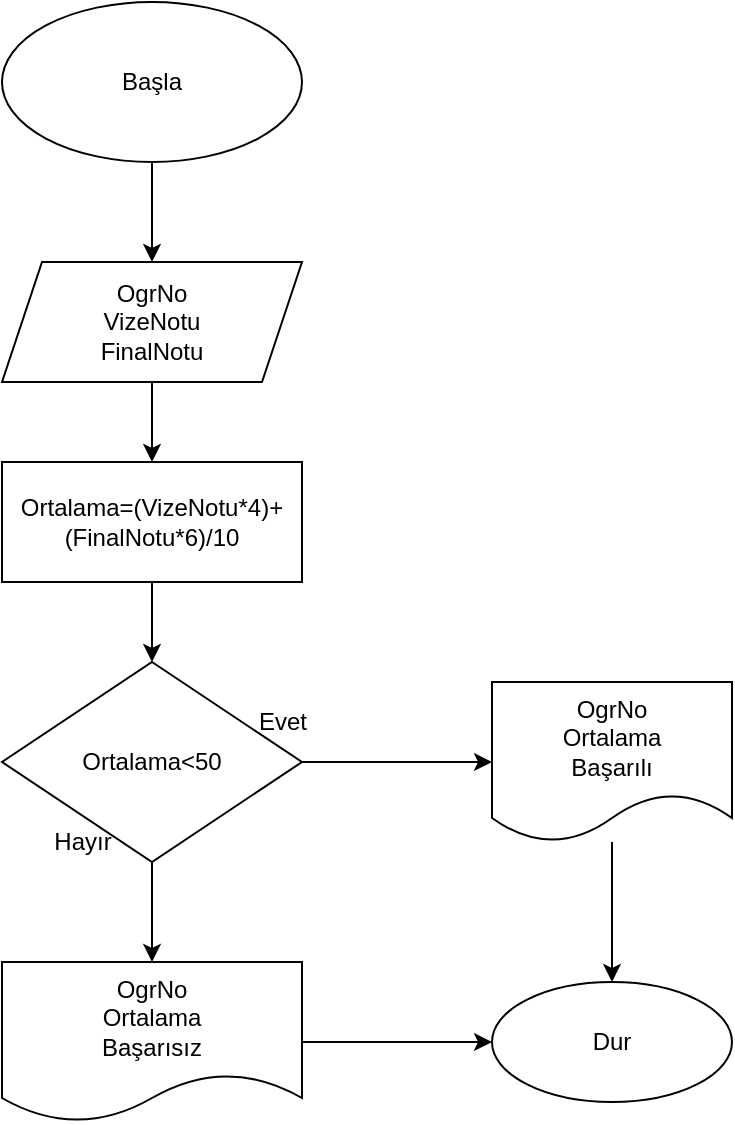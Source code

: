 <mxfile version="15.4.0" type="device"><diagram id="VLRQklnxRtlxInKubhvC" name="Sayfa -1"><mxGraphModel dx="1264" dy="584" grid="1" gridSize="10" guides="1" tooltips="1" connect="1" arrows="1" fold="1" page="1" pageScale="1" pageWidth="1169" pageHeight="827" math="0" shadow="0"><root><mxCell id="0"/><mxCell id="1" parent="0"/><mxCell id="Rpk6050GPqBz68bOd_-f-3" value="" style="edgeStyle=orthogonalEdgeStyle;rounded=0;orthogonalLoop=1;jettySize=auto;html=1;" edge="1" parent="1" source="Rpk6050GPqBz68bOd_-f-1" target="Rpk6050GPqBz68bOd_-f-2"><mxGeometry relative="1" as="geometry"/></mxCell><mxCell id="Rpk6050GPqBz68bOd_-f-1" value="Başla" style="ellipse;whiteSpace=wrap;html=1;" vertex="1" parent="1"><mxGeometry x="300" width="150" height="80" as="geometry"/></mxCell><mxCell id="Rpk6050GPqBz68bOd_-f-5" value="" style="edgeStyle=orthogonalEdgeStyle;rounded=0;orthogonalLoop=1;jettySize=auto;html=1;" edge="1" parent="1" source="Rpk6050GPqBz68bOd_-f-2" target="Rpk6050GPqBz68bOd_-f-4"><mxGeometry relative="1" as="geometry"/></mxCell><mxCell id="Rpk6050GPqBz68bOd_-f-2" value="OgrNo&lt;br&gt;VizeNotu&lt;br&gt;FinalNotu" style="shape=parallelogram;perimeter=parallelogramPerimeter;whiteSpace=wrap;html=1;fixedSize=1;" vertex="1" parent="1"><mxGeometry x="300" y="130" width="150" height="60" as="geometry"/></mxCell><mxCell id="Rpk6050GPqBz68bOd_-f-7" value="" style="edgeStyle=orthogonalEdgeStyle;rounded=0;orthogonalLoop=1;jettySize=auto;html=1;" edge="1" parent="1" source="Rpk6050GPqBz68bOd_-f-4" target="Rpk6050GPqBz68bOd_-f-6"><mxGeometry relative="1" as="geometry"/></mxCell><mxCell id="Rpk6050GPqBz68bOd_-f-4" value="Ortalama=(VizeNotu*4)+(FinalNotu*6)/10" style="whiteSpace=wrap;html=1;" vertex="1" parent="1"><mxGeometry x="300" y="230" width="150" height="60" as="geometry"/></mxCell><mxCell id="Rpk6050GPqBz68bOd_-f-9" value="" style="edgeStyle=orthogonalEdgeStyle;rounded=0;orthogonalLoop=1;jettySize=auto;html=1;" edge="1" parent="1" source="Rpk6050GPqBz68bOd_-f-6" target="Rpk6050GPqBz68bOd_-f-8"><mxGeometry relative="1" as="geometry"/></mxCell><mxCell id="Rpk6050GPqBz68bOd_-f-13" value="" style="edgeStyle=orthogonalEdgeStyle;rounded=0;orthogonalLoop=1;jettySize=auto;html=1;" edge="1" parent="1" source="Rpk6050GPqBz68bOd_-f-6" target="Rpk6050GPqBz68bOd_-f-12"><mxGeometry relative="1" as="geometry"/></mxCell><mxCell id="Rpk6050GPqBz68bOd_-f-6" value="Ortalama&amp;lt;50" style="rhombus;whiteSpace=wrap;html=1;" vertex="1" parent="1"><mxGeometry x="300" y="330" width="150" height="100" as="geometry"/></mxCell><mxCell id="Rpk6050GPqBz68bOd_-f-15" value="" style="edgeStyle=orthogonalEdgeStyle;rounded=0;orthogonalLoop=1;jettySize=auto;html=1;" edge="1" parent="1" source="Rpk6050GPqBz68bOd_-f-8" target="Rpk6050GPqBz68bOd_-f-14"><mxGeometry relative="1" as="geometry"/></mxCell><mxCell id="Rpk6050GPqBz68bOd_-f-8" value="OgrNo&lt;br&gt;Ortalama&lt;br&gt;Başarılı" style="shape=document;whiteSpace=wrap;html=1;boundedLbl=1;" vertex="1" parent="1"><mxGeometry x="545" y="340" width="120" height="80" as="geometry"/></mxCell><mxCell id="Rpk6050GPqBz68bOd_-f-10" value="Evet" style="text;html=1;align=center;verticalAlign=middle;resizable=0;points=[];autosize=1;strokeColor=none;fillColor=none;" vertex="1" parent="1"><mxGeometry x="420" y="350" width="40" height="20" as="geometry"/></mxCell><mxCell id="Rpk6050GPqBz68bOd_-f-11" value="Hayır" style="text;html=1;align=center;verticalAlign=middle;resizable=0;points=[];autosize=1;strokeColor=none;fillColor=none;" vertex="1" parent="1"><mxGeometry x="320" y="410" width="40" height="20" as="geometry"/></mxCell><mxCell id="Rpk6050GPqBz68bOd_-f-16" value="" style="edgeStyle=orthogonalEdgeStyle;rounded=0;orthogonalLoop=1;jettySize=auto;html=1;" edge="1" parent="1" source="Rpk6050GPqBz68bOd_-f-12" target="Rpk6050GPqBz68bOd_-f-14"><mxGeometry relative="1" as="geometry"/></mxCell><mxCell id="Rpk6050GPqBz68bOd_-f-12" value="OgrNo&lt;br&gt;Ortalama&lt;br&gt;Başarısız" style="shape=document;whiteSpace=wrap;html=1;boundedLbl=1;" vertex="1" parent="1"><mxGeometry x="300" y="480" width="150" height="80" as="geometry"/></mxCell><mxCell id="Rpk6050GPqBz68bOd_-f-14" value="Dur" style="ellipse;whiteSpace=wrap;html=1;" vertex="1" parent="1"><mxGeometry x="545" y="490" width="120" height="60" as="geometry"/></mxCell></root></mxGraphModel></diagram></mxfile>